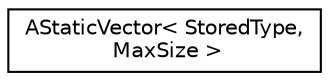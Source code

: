 digraph "Graphical Class Hierarchy"
{
 // LATEX_PDF_SIZE
  edge [fontname="Helvetica",fontsize="10",labelfontname="Helvetica",labelfontsize="10"];
  node [fontname="Helvetica",fontsize="10",shape=record];
  rankdir="LR";
  Node0 [label="AStaticVector\< StoredType,\l MaxSize \>",height=0.2,width=0.4,color="black", fillcolor="white", style="filled",URL="$classAStaticVector.html",tooltip="Vector-like container up to maxSize elements inplace."];
}
